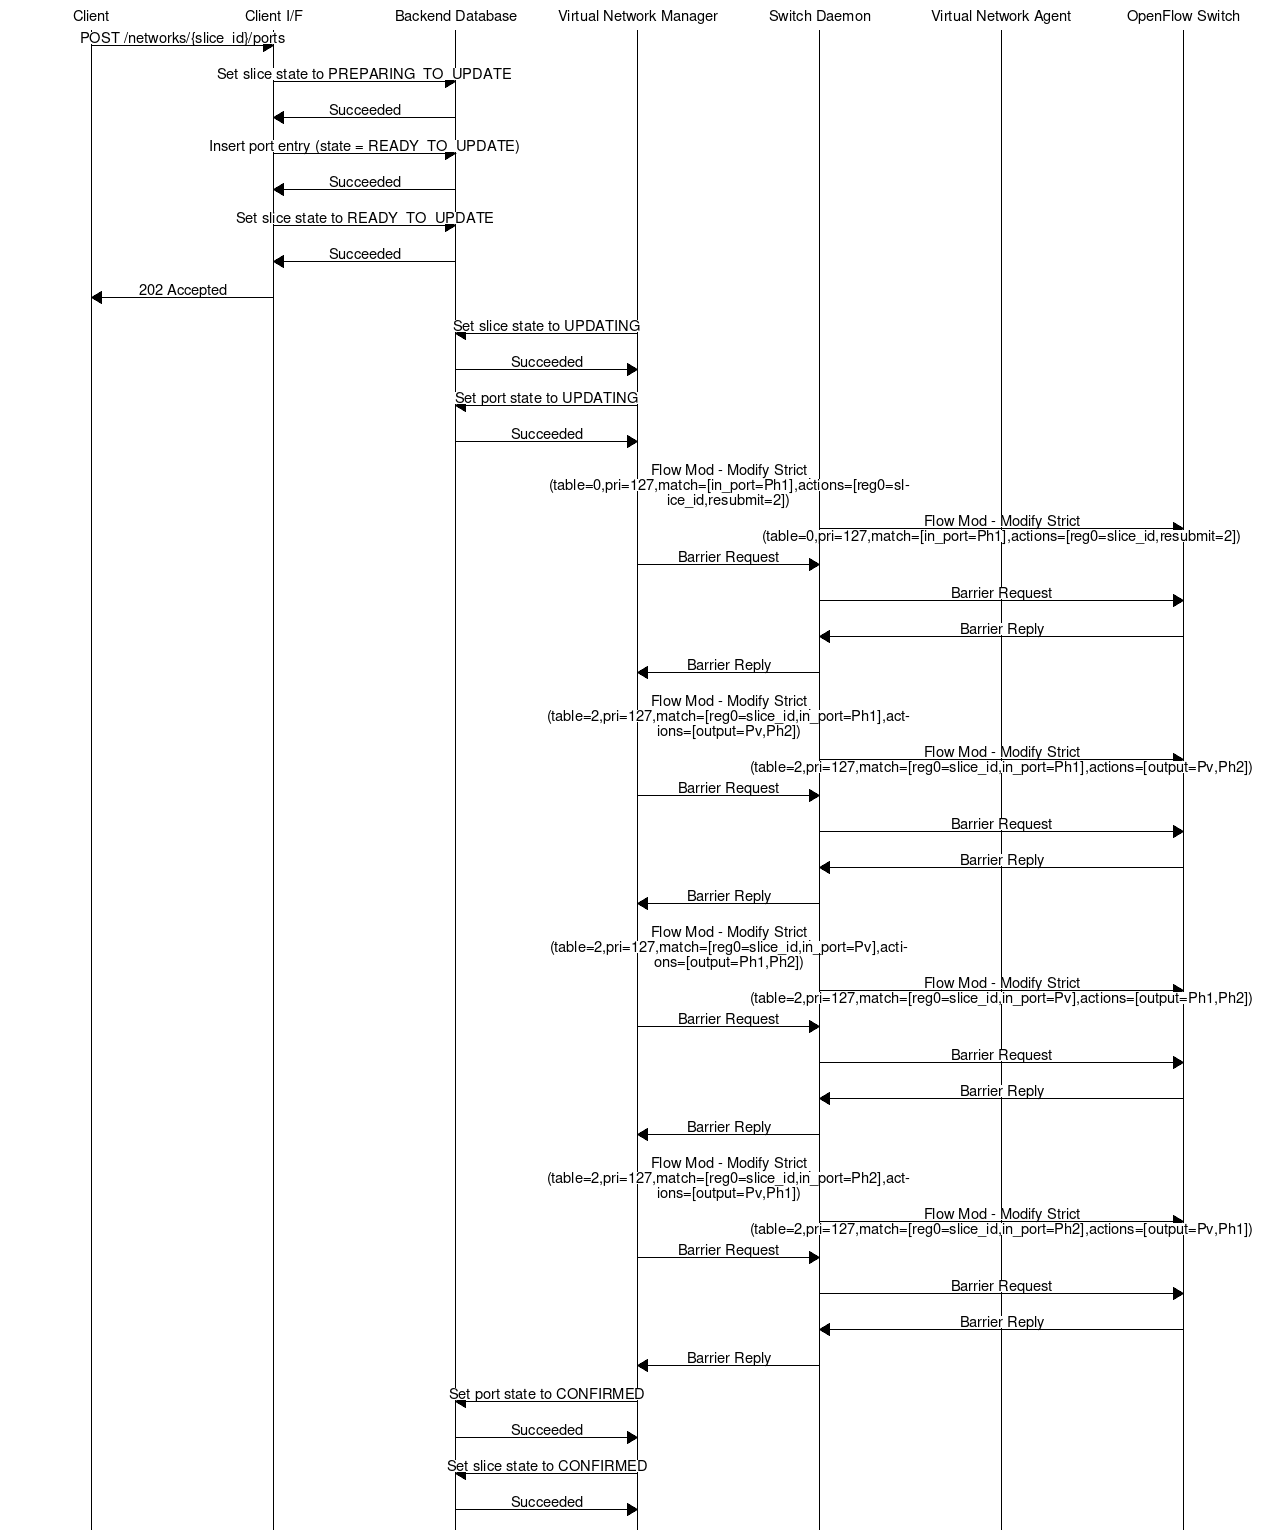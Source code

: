 /*
 * Message sequence diagram for adding a port to a virtual network slice
 *
 * Copyright (C) 2012 NEC Corporation
 */

msc {
  width = "1280", wordwraparcs = "true";

  C [ label = "Client" ],
  CIF [ label = "Client I/F" ],
  DB [ label = "Backend Database" ],
  VNM [ label = "Virtual Network Manager" ],
  SD [ label = "Switch Daemon" ],
  VNA [ label = "Virtual Network Agent" ],
  SW [ label = "OpenFlow Switch" ];

  C => CIF [ label = "POST /networks/{slice_id}/ports" ];
  CIF => DB [ label = "Set slice state to PREPARING_TO_UPDATE" ];
  DB => CIF [ label = "Succeeded" ];
  CIF => DB [ label = "Insert port entry (state = READY_TO_UPDATE)" ];
  DB => CIF [ label = "Succeeded" ];
  CIF => DB [ label = "Set slice state to READY_TO_UPDATE" ];
  DB => CIF [ label = "Succeeded" ];
  CIF => C [ label = "202 Accepted" ];

  VNM => DB [ label = "Set slice state to UPDATING" ];
  DB => VNM [ label = "Succeeded" ];
  VNM => DB [ label = "Set port state to UPDATING" ];
  DB => VNM [ label = "Succeeded" ];

  VNM => SD [ label = "Flow Mod - Modify Strict (table=0,pri=127,match=[in_port=Ph1],actions=[reg0=slice_id,resubmit=2])" ];
  SD => SW [ label = "Flow Mod - Modify Strict (table=0,pri=127,match=[in_port=Ph1],actions=[reg0=slice_id,resubmit=2])" ];
  VNM => SD [ label = "Barrier Request" ];
  SD => SW [ label = "Barrier Request" ];
  SW => SD [ label = "Barrier Reply" ];
  SD => VNM [ label = "Barrier Reply" ];

  VNM => SD [ label = "Flow Mod - Modify Strict (table=2,pri=127,match=[reg0=slice_id,in_port=Ph1],actions=[output=Pv,Ph2])" ];
  SD => SW [ label = "Flow Mod - Modify Strict (table=2,pri=127,match=[reg0=slice_id,in_port=Ph1],actions=[output=Pv,Ph2])" ];
  VNM => SD [ label = "Barrier Request" ];
  SD => SW [ label = "Barrier Request" ];
  SW => SD [ label = "Barrier Reply" ];
  SD => VNM [ label = "Barrier Reply" ];
  VNM => SD [ label = "Flow Mod - Modify Strict (table=2,pri=127,match=[reg0=slice_id,in_port=Pv],actions=[output=Ph1,Ph2])" ];
  SD => SW [ label = "Flow Mod - Modify Strict (table=2,pri=127,match=[reg0=slice_id,in_port=Pv],actions=[output=Ph1,Ph2])" ];
  VNM => SD [ label = "Barrier Request" ];
  SD => SW [ label = "Barrier Request" ];
  SW => SD [ label = "Barrier Reply" ];
  SD => VNM [ label = "Barrier Reply" ];
  VNM => SD [ label = "Flow Mod - Modify Strict (table=2,pri=127,match=[reg0=slice_id,in_port=Ph2],actions=[output=Pv,Ph1])" ];
  SD => SW [ label = "Flow Mod - Modify Strict (table=2,pri=127,match=[reg0=slice_id,in_port=Ph2],actions=[output=Pv,Ph1])" ];
  VNM => SD [ label = "Barrier Request" ];
  SD => SW [ label = "Barrier Request" ];
  SW => SD [ label = "Barrier Reply" ];
  SD => VNM [ label = "Barrier Reply" ];

  VNM => DB [ label = "Set port state to CONFIRMED" ];
  DB => VNM [ label = "Succeeded" ];
  VNM => DB [ label = "Set slice state to CONFIRMED" ];
  DB => VNM [ label = "Succeeded" ];
}